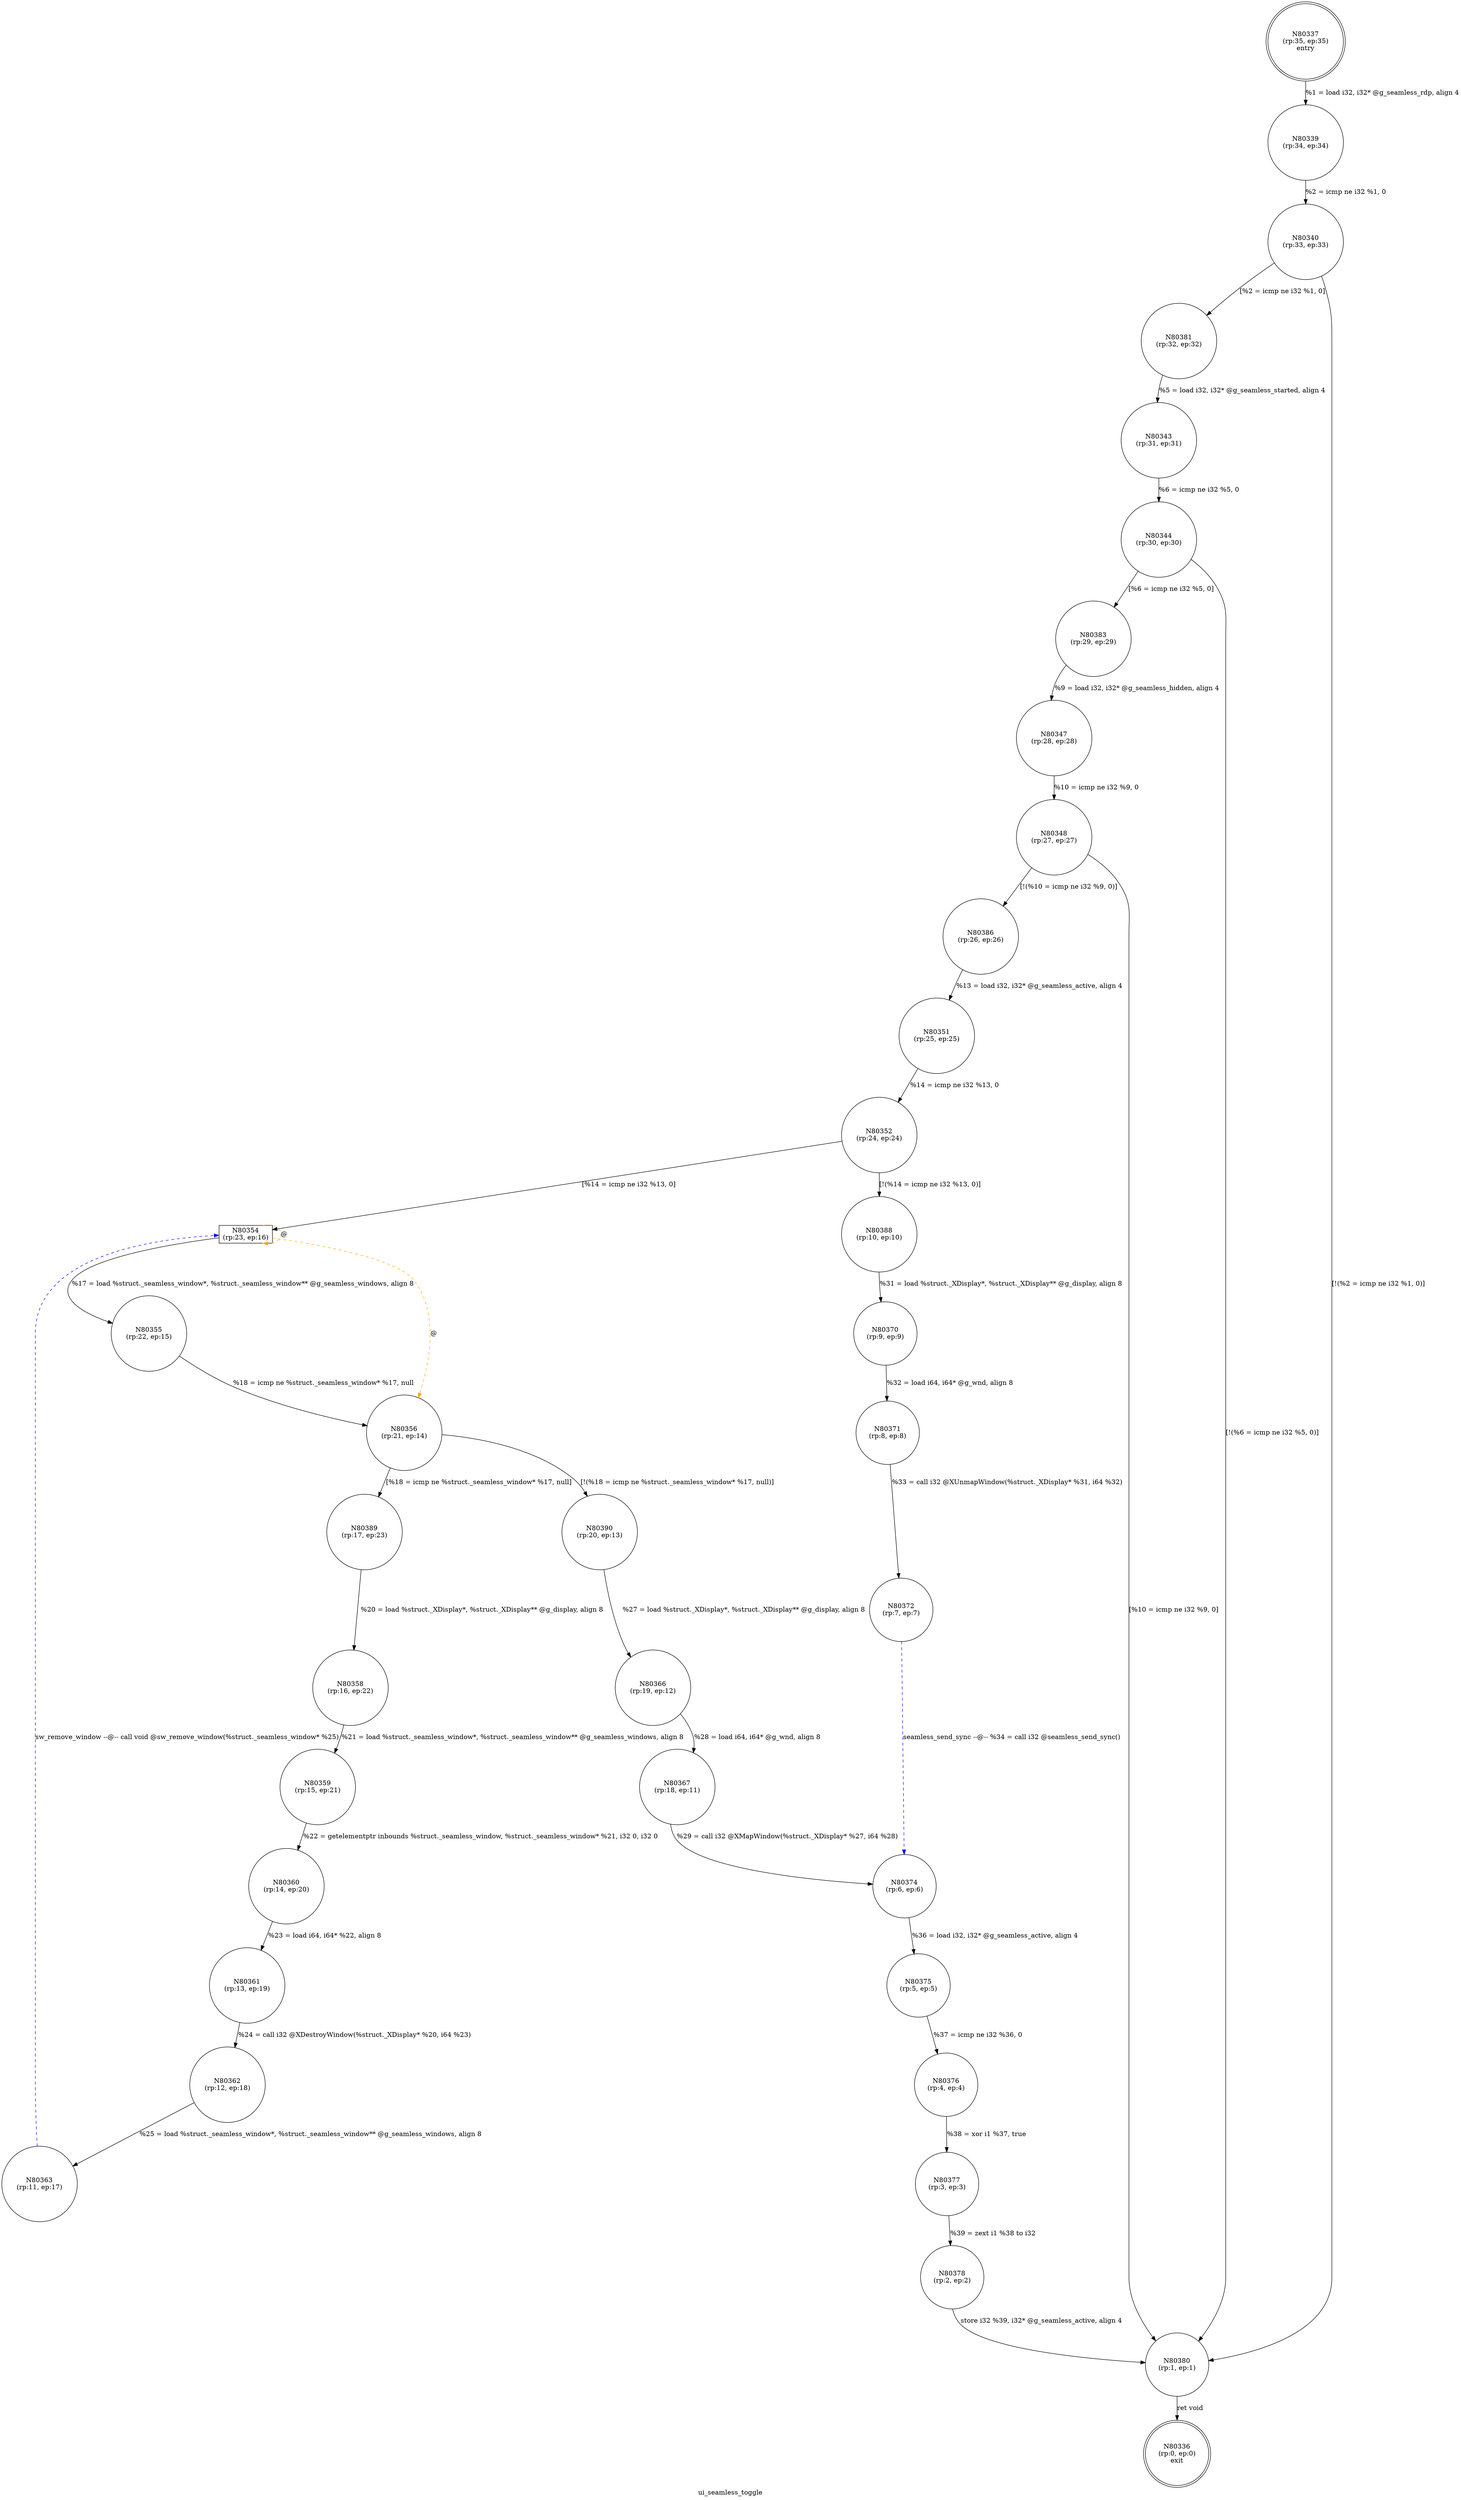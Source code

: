 digraph ui_seamless_toggle {
label="ui_seamless_toggle"
80336 [label="N80336\n(rp:0, ep:0)\nexit", shape="doublecircle"]
80337 [label="N80337\n(rp:35, ep:35)\nentry", shape="doublecircle"]
80337 -> 80339 [label="%1 = load i32, i32* @g_seamless_rdp, align 4"]
80339 [label="N80339\n(rp:34, ep:34)", shape="circle"]
80339 -> 80340 [label="%2 = icmp ne i32 %1, 0"]
80340 [label="N80340\n(rp:33, ep:33)", shape="circle"]
80340 -> 80381 [label="[%2 = icmp ne i32 %1, 0]"]
80340 -> 80380 [label="[!(%2 = icmp ne i32 %1, 0)]"]
80343 [label="N80343\n(rp:31, ep:31)", shape="circle"]
80343 -> 80344 [label="%6 = icmp ne i32 %5, 0"]
80344 [label="N80344\n(rp:30, ep:30)", shape="circle"]
80344 -> 80383 [label="[%6 = icmp ne i32 %5, 0]"]
80344 -> 80380 [label="[!(%6 = icmp ne i32 %5, 0)]"]
80347 [label="N80347\n(rp:28, ep:28)", shape="circle"]
80347 -> 80348 [label="%10 = icmp ne i32 %9, 0"]
80348 [label="N80348\n(rp:27, ep:27)", shape="circle"]
80348 -> 80386 [label="[!(%10 = icmp ne i32 %9, 0)]"]
80348 -> 80380 [label="[%10 = icmp ne i32 %9, 0]"]
80351 [label="N80351\n(rp:25, ep:25)", shape="circle"]
80351 -> 80352 [label="%14 = icmp ne i32 %13, 0"]
80352 [label="N80352\n(rp:24, ep:24)", shape="circle"]
80352 -> 80388 [label="[!(%14 = icmp ne i32 %13, 0)]"]
80352 -> 80354 [label="[%14 = icmp ne i32 %13, 0]"]
80354 [label="N80354\n(rp:23, ep:16)", shape="box"]
80354 -> 80355 [label="%17 = load %struct._seamless_window*, %struct._seamless_window** @g_seamless_windows, align 8"]
80354 -> 80354 [label="@", style="dashed", color="orange"]
80354 -> 80356 [label="@", style="dashed", color="orange"]
80355 [label="N80355\n(rp:22, ep:15)", shape="circle"]
80355 -> 80356 [label="%18 = icmp ne %struct._seamless_window* %17, null"]
80356 [label="N80356\n(rp:21, ep:14)", shape="circle"]
80356 -> 80389 [label="[%18 = icmp ne %struct._seamless_window* %17, null]"]
80356 -> 80390 [label="[!(%18 = icmp ne %struct._seamless_window* %17, null)]"]
80358 [label="N80358\n(rp:16, ep:22)", shape="circle"]
80358 -> 80359 [label="%21 = load %struct._seamless_window*, %struct._seamless_window** @g_seamless_windows, align 8"]
80359 [label="N80359\n(rp:15, ep:21)", shape="circle"]
80359 -> 80360 [label="%22 = getelementptr inbounds %struct._seamless_window, %struct._seamless_window* %21, i32 0, i32 0"]
80360 [label="N80360\n(rp:14, ep:20)", shape="circle"]
80360 -> 80361 [label="%23 = load i64, i64* %22, align 8"]
80361 [label="N80361\n(rp:13, ep:19)", shape="circle"]
80361 -> 80362 [label="%24 = call i32 @XDestroyWindow(%struct._XDisplay* %20, i64 %23)"]
80362 [label="N80362\n(rp:12, ep:18)", shape="circle"]
80362 -> 80363 [label="%25 = load %struct._seamless_window*, %struct._seamless_window** @g_seamless_windows, align 8"]
80363 [label="N80363\n(rp:11, ep:17)", shape="circle"]
80363 -> 80354 [label="sw_remove_window --@-- call void @sw_remove_window(%struct._seamless_window* %25)", style="dashed", color="blue"]
80366 [label="N80366\n(rp:19, ep:12)", shape="circle"]
80366 -> 80367 [label="%28 = load i64, i64* @g_wnd, align 8"]
80367 [label="N80367\n(rp:18, ep:11)", shape="circle"]
80367 -> 80374 [label="%29 = call i32 @XMapWindow(%struct._XDisplay* %27, i64 %28)"]
80370 [label="N80370\n(rp:9, ep:9)", shape="circle"]
80370 -> 80371 [label="%32 = load i64, i64* @g_wnd, align 8"]
80371 [label="N80371\n(rp:8, ep:8)", shape="circle"]
80371 -> 80372 [label="%33 = call i32 @XUnmapWindow(%struct._XDisplay* %31, i64 %32)"]
80372 [label="N80372\n(rp:7, ep:7)", shape="circle"]
80372 -> 80374 [label="seamless_send_sync --@-- %34 = call i32 @seamless_send_sync()", style="dashed", color="blue"]
80374 [label="N80374\n(rp:6, ep:6)", shape="circle"]
80374 -> 80375 [label="%36 = load i32, i32* @g_seamless_active, align 4"]
80375 [label="N80375\n(rp:5, ep:5)", shape="circle"]
80375 -> 80376 [label="%37 = icmp ne i32 %36, 0"]
80376 [label="N80376\n(rp:4, ep:4)", shape="circle"]
80376 -> 80377 [label="%38 = xor i1 %37, true"]
80377 [label="N80377\n(rp:3, ep:3)", shape="circle"]
80377 -> 80378 [label="%39 = zext i1 %38 to i32"]
80378 [label="N80378\n(rp:2, ep:2)", shape="circle"]
80378 -> 80380 [label="store i32 %39, i32* @g_seamless_active, align 4"]
80380 [label="N80380\n(rp:1, ep:1)", shape="circle"]
80380 -> 80336 [label="ret void"]
80381 [label="N80381\n(rp:32, ep:32)", shape="circle"]
80381 -> 80343 [label="%5 = load i32, i32* @g_seamless_started, align 4"]
80383 [label="N80383\n(rp:29, ep:29)", shape="circle"]
80383 -> 80347 [label="%9 = load i32, i32* @g_seamless_hidden, align 4"]
80386 [label="N80386\n(rp:26, ep:26)", shape="circle"]
80386 -> 80351 [label="%13 = load i32, i32* @g_seamless_active, align 4"]
80388 [label="N80388\n(rp:10, ep:10)", shape="circle"]
80388 -> 80370 [label="%31 = load %struct._XDisplay*, %struct._XDisplay** @g_display, align 8"]
80389 [label="N80389\n(rp:17, ep:23)", shape="circle"]
80389 -> 80358 [label="%20 = load %struct._XDisplay*, %struct._XDisplay** @g_display, align 8"]
80390 [label="N80390\n(rp:20, ep:13)", shape="circle"]
80390 -> 80366 [label="%27 = load %struct._XDisplay*, %struct._XDisplay** @g_display, align 8"]
}

